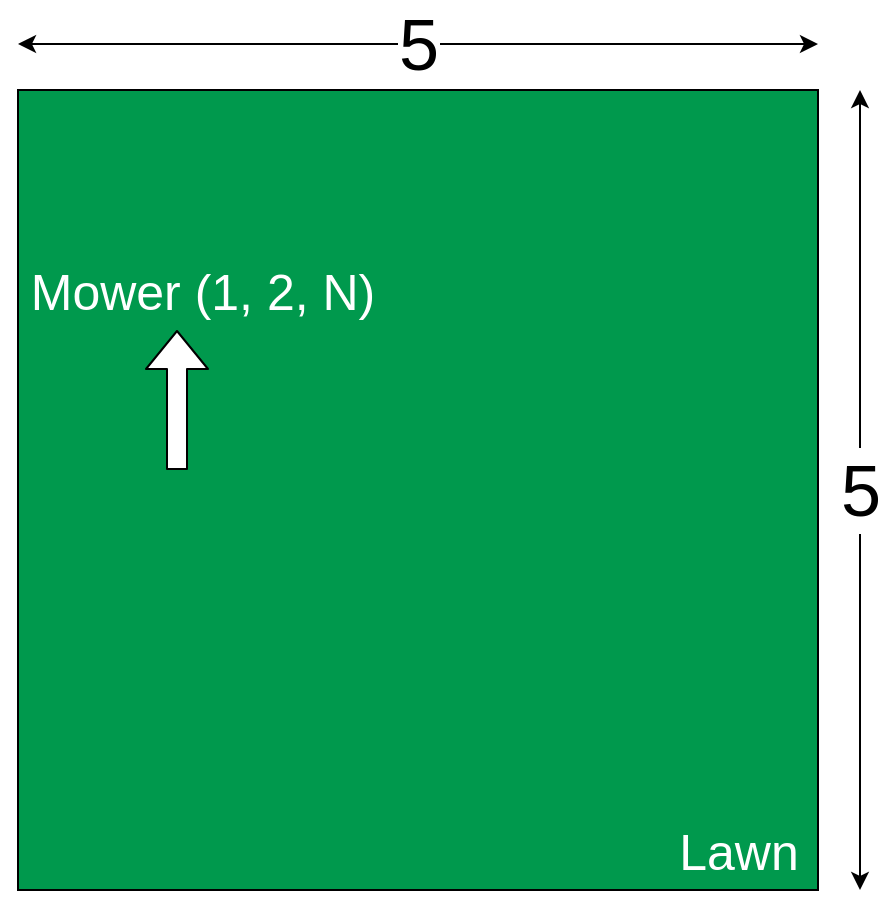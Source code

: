 <mxfile version="13.5.0" type="device"><diagram id="3p8ge-tVvfUPJBauQT7W" name="Page-1"><mxGraphModel dx="1422" dy="713" grid="1" gridSize="10" guides="1" tooltips="1" connect="1" arrows="1" fold="1" page="1" pageScale="1" pageWidth="827" pageHeight="583" math="0" shadow="0"><root><mxCell id="0"/><mxCell id="1" parent="0"/><mxCell id="il8Q-ONB6ODk_47RG42u-1" value="" style="whiteSpace=wrap;html=1;aspect=fixed;fillColor=#00994D;" vertex="1" parent="1"><mxGeometry x="121" y="122" width="400" height="400" as="geometry"/></mxCell><mxCell id="il8Q-ONB6ODk_47RG42u-2" value="Lawn" style="text;html=1;align=center;verticalAlign=middle;resizable=0;points=[];autosize=1;fontColor=#FFFFFF;fontSize=25;" vertex="1" parent="1"><mxGeometry x="441" y="482" width="80" height="40" as="geometry"/></mxCell><mxCell id="il8Q-ONB6ODk_47RG42u-3" value="&lt;font color=&quot;#000000&quot; style=&quot;font-size: 36px;&quot;&gt;5&lt;/font&gt;" style="endArrow=classic;startArrow=classic;html=1;fontColor=#FFFFFF;fontSize=36;" edge="1" parent="1"><mxGeometry width="50" height="50" relative="1" as="geometry"><mxPoint x="542" y="522" as="sourcePoint"/><mxPoint x="542" y="122" as="targetPoint"/></mxGeometry></mxCell><mxCell id="il8Q-ONB6ODk_47RG42u-5" value="&lt;font color=&quot;#000000&quot; style=&quot;font-size: 36px;&quot;&gt;5&lt;/font&gt;" style="endArrow=classic;startArrow=classic;html=1;fontColor=#FFFFFF;fontSize=36;" edge="1" parent="1"><mxGeometry width="50" height="50" relative="1" as="geometry"><mxPoint x="521" y="99" as="sourcePoint"/><mxPoint x="121" y="99" as="targetPoint"/></mxGeometry></mxCell><mxCell id="il8Q-ONB6ODk_47RG42u-7" value="Mower (1, 2, N)" style="text;html=1;align=center;verticalAlign=middle;resizable=0;points=[];autosize=1;fontSize=25;fontColor=#FFFFFF;" vertex="1" parent="1"><mxGeometry x="118" y="202" width="190" height="40" as="geometry"/></mxCell><mxCell id="il8Q-ONB6ODk_47RG42u-10" value="" style="shape=flexArrow;endArrow=classic;html=1;fontSize=25;fontColor=#FFFFFF;fillColor=#FFFFFF;" edge="1" parent="1"><mxGeometry width="50" height="50" relative="1" as="geometry"><mxPoint x="200.5" y="312" as="sourcePoint"/><mxPoint x="200.5" y="242" as="targetPoint"/></mxGeometry></mxCell></root></mxGraphModel></diagram></mxfile>